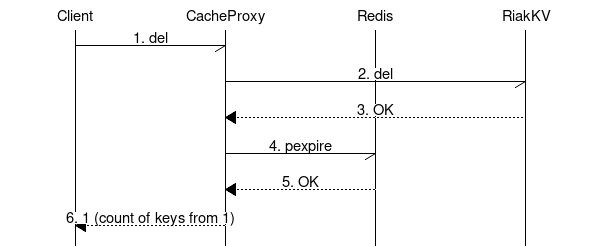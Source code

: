 # Cache Proxy GET
msc {
    Client,CacheProxy,Redis,RiakKV;

    Client -> CacheProxy [ label = "1. del" ];
    CacheProxy -> RiakKV [ label = "2. del" ];
    CacheProxy << RiakKV [ label = "3. OK" ];
    CacheProxy -> Redis [ label = "4. pexpire" ];
    CacheProxy << Redis [ label = "5. OK" ];
    Client << CacheProxy [ label = "6. 1 (count of keys from 1)" ];
}
